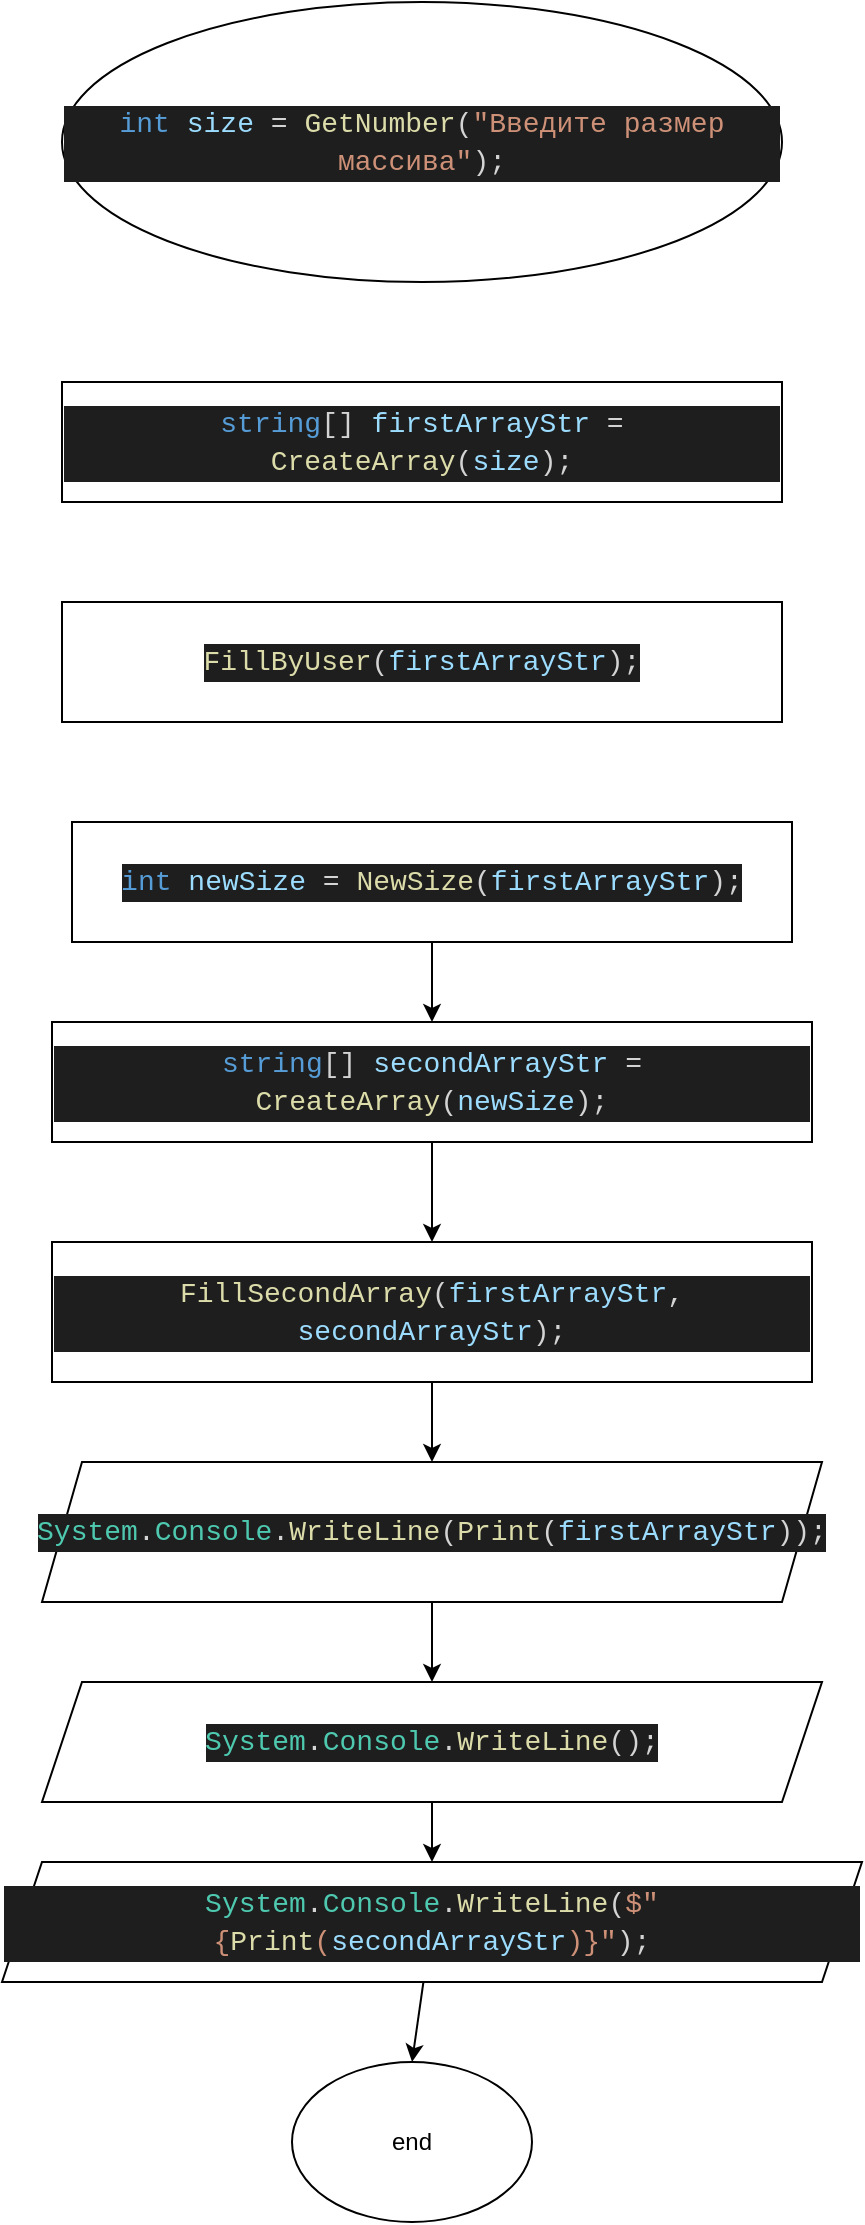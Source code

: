 <mxfile>
    <diagram id="SJ8zB0pveaOiEyPVEC0M" name="Page-1">
        <mxGraphModel dx="738" dy="772" grid="1" gridSize="10" guides="1" tooltips="1" connect="1" arrows="1" fold="1" page="1" pageScale="1" pageWidth="850" pageHeight="1100" math="0" shadow="0">
            <root>
                <mxCell id="0"/>
                <mxCell id="1" parent="0"/>
                <mxCell id="3" value="&lt;div style=&quot;color: rgb(212, 212, 212); background-color: rgb(30, 30, 30); font-family: Consolas, &amp;quot;Courier New&amp;quot;, monospace; font-size: 14px; line-height: 19px;&quot;&gt;&lt;span style=&quot;color: #569cd6;&quot;&gt;int&lt;/span&gt; &lt;span style=&quot;color: #9cdcfe;&quot;&gt;size&lt;/span&gt; = &lt;span style=&quot;color: #dcdcaa;&quot;&gt;GetNumber&lt;/span&gt;(&lt;span style=&quot;color: #ce9178;&quot;&gt;&quot;Введите размер массива&quot;&lt;/span&gt;);&lt;/div&gt;" style="ellipse;whiteSpace=wrap;html=1;" vertex="1" parent="1">
                    <mxGeometry x="230" y="30" width="360" height="140" as="geometry"/>
                </mxCell>
                <mxCell id="4" value="&lt;div style=&quot;color: rgb(212, 212, 212); background-color: rgb(30, 30, 30); font-family: Consolas, &amp;quot;Courier New&amp;quot;, monospace; font-size: 14px; line-height: 19px;&quot;&gt;&lt;span style=&quot;color: #569cd6;&quot;&gt;string&lt;/span&gt;[] &lt;span style=&quot;color: #9cdcfe;&quot;&gt;firstArrayStr&lt;/span&gt; = &lt;span style=&quot;color: #dcdcaa;&quot;&gt;CreateArray&lt;/span&gt;(&lt;span style=&quot;color: #9cdcfe;&quot;&gt;size&lt;/span&gt;);&lt;/div&gt;" style="rounded=0;whiteSpace=wrap;html=1;" vertex="1" parent="1">
                    <mxGeometry x="230" y="220" width="360" height="60" as="geometry"/>
                </mxCell>
                <mxCell id="5" value="&lt;div style=&quot;color: rgb(212, 212, 212); background-color: rgb(30, 30, 30); font-family: Consolas, &amp;quot;Courier New&amp;quot;, monospace; font-size: 14px; line-height: 19px;&quot;&gt;&lt;span style=&quot;color: #dcdcaa;&quot;&gt;FillByUser&lt;/span&gt;(&lt;span style=&quot;color: #9cdcfe;&quot;&gt;firstArrayStr&lt;/span&gt;);&lt;/div&gt;" style="rounded=0;whiteSpace=wrap;html=1;" vertex="1" parent="1">
                    <mxGeometry x="230" y="330" width="360" height="60" as="geometry"/>
                </mxCell>
                <mxCell id="22" style="edgeStyle=none;html=1;entryX=0.5;entryY=0;entryDx=0;entryDy=0;" edge="1" parent="1" source="6" target="10">
                    <mxGeometry relative="1" as="geometry"/>
                </mxCell>
                <mxCell id="6" value="&lt;div style=&quot;color: rgb(212, 212, 212); background-color: rgb(30, 30, 30); font-family: Consolas, &amp;quot;Courier New&amp;quot;, monospace; font-size: 14px; line-height: 19px;&quot;&gt;&lt;span style=&quot;color: #569cd6;&quot;&gt;int&lt;/span&gt; &lt;span style=&quot;color: #9cdcfe;&quot;&gt;newSize&lt;/span&gt; = &lt;span style=&quot;color: #dcdcaa;&quot;&gt;NewSize&lt;/span&gt;(&lt;span style=&quot;color: #9cdcfe;&quot;&gt;firstArrayStr&lt;/span&gt;);&lt;/div&gt;" style="rounded=0;whiteSpace=wrap;html=1;" vertex="1" parent="1">
                    <mxGeometry x="235" y="440" width="360" height="60" as="geometry"/>
                </mxCell>
                <mxCell id="21" style="edgeStyle=none;html=1;entryX=0.5;entryY=0;entryDx=0;entryDy=0;" edge="1" parent="1" source="10" target="11">
                    <mxGeometry relative="1" as="geometry"/>
                </mxCell>
                <mxCell id="10" value="&lt;div style=&quot;color: rgb(212, 212, 212); background-color: rgb(30, 30, 30); font-family: Consolas, &amp;quot;Courier New&amp;quot;, monospace; font-size: 14px; line-height: 19px;&quot;&gt;&lt;span style=&quot;color: #569cd6;&quot;&gt;string&lt;/span&gt;[] &lt;span style=&quot;color: #9cdcfe;&quot;&gt;secondArrayStr&lt;/span&gt; = &lt;span style=&quot;color: #dcdcaa;&quot;&gt;CreateArray&lt;/span&gt;(&lt;span style=&quot;color: #9cdcfe;&quot;&gt;newSize&lt;/span&gt;);&lt;/div&gt;" style="rounded=0;whiteSpace=wrap;html=1;" vertex="1" parent="1">
                    <mxGeometry x="225" y="540" width="380" height="60" as="geometry"/>
                </mxCell>
                <mxCell id="20" style="edgeStyle=none;html=1;entryX=0.5;entryY=0;entryDx=0;entryDy=0;" edge="1" parent="1" source="11" target="12">
                    <mxGeometry relative="1" as="geometry"/>
                </mxCell>
                <mxCell id="11" value="&lt;div style=&quot;color: rgb(212, 212, 212); background-color: rgb(30, 30, 30); font-family: Consolas, &amp;quot;Courier New&amp;quot;, monospace; font-size: 14px; line-height: 19px;&quot;&gt;&lt;span style=&quot;color: #dcdcaa;&quot;&gt;FillSecondArray&lt;/span&gt;(&lt;span style=&quot;color: #9cdcfe;&quot;&gt;firstArrayStr&lt;/span&gt;, &lt;span style=&quot;color: #9cdcfe;&quot;&gt;secondArrayStr&lt;/span&gt;);&lt;/div&gt;" style="rounded=0;whiteSpace=wrap;html=1;" vertex="1" parent="1">
                    <mxGeometry x="225" y="650" width="380" height="70" as="geometry"/>
                </mxCell>
                <mxCell id="19" style="edgeStyle=none;html=1;entryX=0.5;entryY=0;entryDx=0;entryDy=0;" edge="1" parent="1" source="12" target="13">
                    <mxGeometry relative="1" as="geometry"/>
                </mxCell>
                <mxCell id="12" value="&lt;div style=&quot;color: rgb(212, 212, 212); background-color: rgb(30, 30, 30); font-family: Consolas, &amp;quot;Courier New&amp;quot;, monospace; font-size: 14px; line-height: 19px;&quot;&gt;&lt;span style=&quot;color: #4ec9b0;&quot;&gt;System&lt;/span&gt;.&lt;span style=&quot;color: #4ec9b0;&quot;&gt;Console&lt;/span&gt;.&lt;span style=&quot;color: #dcdcaa;&quot;&gt;WriteLine&lt;/span&gt;(&lt;span style=&quot;color: #dcdcaa;&quot;&gt;Print&lt;/span&gt;(&lt;span style=&quot;color: #9cdcfe;&quot;&gt;firstArrayStr&lt;/span&gt;));&lt;/div&gt;" style="shape=parallelogram;perimeter=parallelogramPerimeter;whiteSpace=wrap;html=1;fixedSize=1;" vertex="1" parent="1">
                    <mxGeometry x="220" y="760" width="390" height="70" as="geometry"/>
                </mxCell>
                <mxCell id="18" style="edgeStyle=none;html=1;exitX=0.5;exitY=1;exitDx=0;exitDy=0;entryX=0.5;entryY=0;entryDx=0;entryDy=0;" edge="1" parent="1" source="13" target="14">
                    <mxGeometry relative="1" as="geometry"/>
                </mxCell>
                <mxCell id="13" value="&lt;div style=&quot;color: rgb(212, 212, 212); background-color: rgb(30, 30, 30); font-family: Consolas, &amp;quot;Courier New&amp;quot;, monospace; font-size: 14px; line-height: 19px;&quot;&gt;&lt;span style=&quot;color: #4ec9b0;&quot;&gt;System&lt;/span&gt;.&lt;span style=&quot;color: #4ec9b0;&quot;&gt;Console&lt;/span&gt;.&lt;span style=&quot;color: #dcdcaa;&quot;&gt;WriteLine&lt;/span&gt;();&lt;/div&gt;" style="shape=parallelogram;perimeter=parallelogramPerimeter;whiteSpace=wrap;html=1;fixedSize=1;" vertex="1" parent="1">
                    <mxGeometry x="220" y="870" width="390" height="60" as="geometry"/>
                </mxCell>
                <mxCell id="16" style="edgeStyle=none;html=1;" edge="1" parent="1" source="14">
                    <mxGeometry relative="1" as="geometry">
                        <mxPoint x="405" y="1060" as="targetPoint"/>
                    </mxGeometry>
                </mxCell>
                <mxCell id="14" value="&lt;div style=&quot;color: rgb(212, 212, 212); background-color: rgb(30, 30, 30); font-family: Consolas, &amp;quot;Courier New&amp;quot;, monospace; font-size: 14px; line-height: 19px;&quot;&gt;&lt;span style=&quot;color: #4ec9b0;&quot;&gt;System&lt;/span&gt;.&lt;span style=&quot;color: #4ec9b0;&quot;&gt;Console&lt;/span&gt;.&lt;span style=&quot;color: #dcdcaa;&quot;&gt;WriteLine&lt;/span&gt;(&lt;span style=&quot;color: #ce9178;&quot;&gt;$&quot;&lt;/span&gt;&lt;span style=&quot;color: #ce9178;&quot;&gt;{&lt;/span&gt;&lt;span style=&quot;color: #dcdcaa;&quot;&gt;Print&lt;/span&gt;&lt;span style=&quot;color: #ce9178;&quot;&gt;(&lt;/span&gt;&lt;span style=&quot;color: #9cdcfe;&quot;&gt;secondArrayStr&lt;/span&gt;&lt;span style=&quot;color: #ce9178;&quot;&gt;)}&lt;/span&gt;&lt;span style=&quot;color: #ce9178;&quot;&gt;&quot;&lt;/span&gt;);&lt;/div&gt;" style="shape=parallelogram;perimeter=parallelogramPerimeter;whiteSpace=wrap;html=1;fixedSize=1;" vertex="1" parent="1">
                    <mxGeometry x="200" y="960" width="430" height="60" as="geometry"/>
                </mxCell>
                <mxCell id="17" value="end" style="ellipse;whiteSpace=wrap;html=1;" vertex="1" parent="1">
                    <mxGeometry x="345" y="1060" width="120" height="80" as="geometry"/>
                </mxCell>
            </root>
        </mxGraphModel>
    </diagram>
</mxfile>